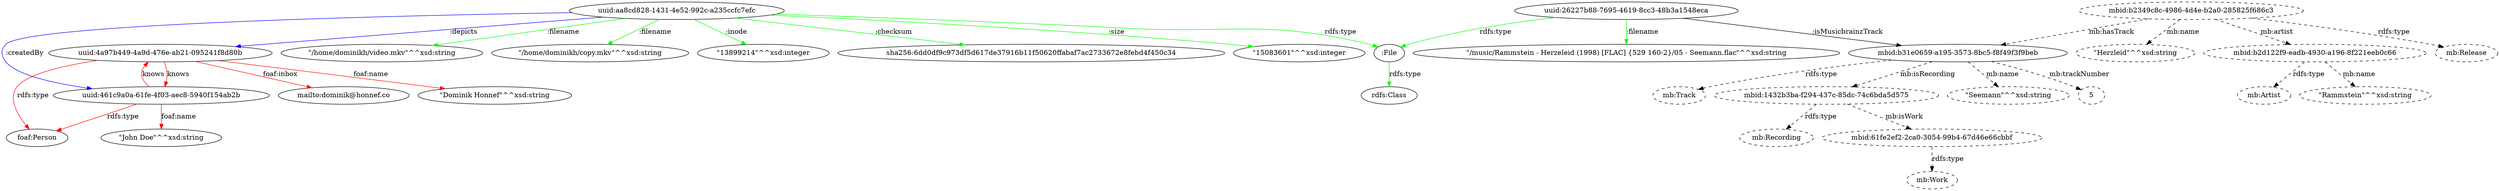 // This graph shows an example RDF graph of a subset of an indexed file system.
// This example doesn't use a real vocabulary or ontology;
// it's meant to show the overall structure and kinds of relationships we want to express.
//
// Green edges depict properties that the software will determine automatically.
// Blue edges depict properties that the user has entered explicitly.
// Red edges depict properties that the user imported from an external data source.
// Note that this is a fictional example and that other scenarios are possible.
// Especially the distinction between blue and red is arbitrary.
//
// Dotted edges refer to data in external datasets, such as MusicBrainz.
//
// It looks best laid out with 'neato'.
digraph {
	overlap = scale;

	":File" -> "rdfs:Class" [label="rdfs:type", color="green"];
	"uuid:aa8cd828-1431-4e52-992c-a235ccfc7efc" -> ":File" [label="rdfs:type", color="green"];

	// Ideally we'd use file:// instead of literals.
	// But to make the IRIs unique we need to include hostnames,
	// and we haven't even decided yet how we'll handle remote file systems.
	"uuid:aa8cd828-1431-4e52-992c-a235ccfc7efc" -> "\"/home/dominikh/video.mkv\"^^xsd:string" [label=":filename", color="green"];
	"uuid:aa8cd828-1431-4e52-992c-a235ccfc7efc" -> "\"/home/dominikh/copy.mkv\"^^xsd:string" [label=":filename", color="green"];

	"uuid:aa8cd828-1431-4e52-992c-a235ccfc7efc" -> "\"13899214\"^^xsd:integer" [label=":inode", color="green"];
	"uuid:aa8cd828-1431-4e52-992c-a235ccfc7efc" -> "sha256:6dd0df9c973df5d617de37916b11f50620ffabaf7ac2733672e8febd4f450c34" [label=":checksum", color="green"];
	"uuid:aa8cd828-1431-4e52-992c-a235ccfc7efc" -> "\"15083601\"^^xsd:integer" [label=":size", color="green"];
	// Here we would encode a lot more metadata. Mimetype, file permissions, whatever metadata is present in the file container, …

	"uuid:4a97b449-4a9d-476e-ab21-095241f8d80b" -> "foaf:Person" [label="rdfs:type", color="red"];
	"uuid:4a97b449-4a9d-476e-ab21-095241f8d80b" -> "mailto:dominik@honnef.co" [label="foaf:inbox", color="red"];
	"uuid:4a97b449-4a9d-476e-ab21-095241f8d80b" -> "\"Dominik Honnef\"^^xsd:string" [label="foaf:name", color="red"];

	"uuid:461c9a0a-61fe-4f03-aec8-5940f154ab2b" -> "foaf:Person" [label="rdfs:type", color="red"];
	"uuid:461c9a0a-61fe-4f03-aec8-5940f154ab2b" -> "\"John Doe\"^^xsd:string" [label="foaf:name", color="red"];

	"uuid:4a97b449-4a9d-476e-ab21-095241f8d80b" -> "uuid:461c9a0a-61fe-4f03-aec8-5940f154ab2b" [label="knows", color="red"];
	"uuid:461c9a0a-61fe-4f03-aec8-5940f154ab2b" -> "uuid:4a97b449-4a9d-476e-ab21-095241f8d80b" [label="knows", color="red"];

	"uuid:aa8cd828-1431-4e52-992c-a235ccfc7efc" -> "uuid:4a97b449-4a9d-476e-ab21-095241f8d80b" [label=":depicts", color="blue"];
	"uuid:aa8cd828-1431-4e52-992c-a235ccfc7efc" -> "uuid:461c9a0a-61fe-4f03-aec8-5940f154ab2b" [label=":createdBy", color="blue"];

	"uuid:26227b88-7695-4619-8cc3-48b3a1548eca" -> ":File" [label="rdfs:type", color="green"];
	"uuid:26227b88-7695-4619-8cc3-48b3a1548eca" -> "\"/music/Rammstein\ -\ Herzeleid\ \(1998\)\ \[FLAC\]\ \{529\ 160-2\}/05\ -\ Seemann.flac\"^^xsd:string" [label=":filename", color="green"];
	"uuid:26227b88-7695-4619-8cc3-48b3a1548eca" -> "mbid:b31e0659-a195-3573-8bc5-f8f49f3f9beb" [label=":isMusicbrainzTrack"];

	{
		// A fairly sparse subset of the kind of data we can link to via MusicBrainz

		edge [style=dashed];
		node [style=dashed];
		"mbid:b31e0659-a195-3573-8bc5-f8f49f3f9beb" -> "mb:Track" [label="rdfs:type"];
		"mbid:b31e0659-a195-3573-8bc5-f8f49f3f9beb" -> "mbid:1432b3ba-f294-437c-85dc-74c6bda5d575" [label="mb:isRecording"];

		"mbid:1432b3ba-f294-437c-85dc-74c6bda5d575" -> "mb:Recording" [label="rdfs:type"];
		"mbid:1432b3ba-f294-437c-85dc-74c6bda5d575" -> "mbid:61fe2ef2-2ca0-3054-99b4-67d46e66cbbf" [label="mb:isWork"];

		"mbid:61fe2ef2-2ca0-3054-99b4-67d46e66cbbf" -> "mb:Work" [label="rdfs:type"];

		"mbid:b2349c8c-4986-4d4e-b2a0-285825f686c3" -> "mb:Release" [label="rdfs:type"];
		"mbid:b2349c8c-4986-4d4e-b2a0-285825f686c3" -> "\"Herzleid\"^^xsd:string" [label="mb:name"];
		"mbid:b2349c8c-4986-4d4e-b2a0-285825f686c3" -> "mbid:b2d122f9-eadb-4930-a196-8f221eeb0c66" [label="mb:artist"];
		"mbid:b2349c8c-4986-4d4e-b2a0-285825f686c3" -> "mbid:b31e0659-a195-3573-8bc5-f8f49f3f9beb" [label="mb:hasTrack"];

		"mbid:b31e0659-a195-3573-8bc5-f8f49f3f9beb" -> "\"Seemann\"^^xsd:string" [label="mb:name"];
		"mbid:b31e0659-a195-3573-8bc5-f8f49f3f9beb" -> "5" [label="mb:trackNumber"];

		"mbid:b2d122f9-eadb-4930-a196-8f221eeb0c66" -> "mb:Artist" [label="rdfs:type"];
		"mbid:b2d122f9-eadb-4930-a196-8f221eeb0c66" -> "\"Rammstein\"^^xsd:string" [label="mb:name"];
	}
}
